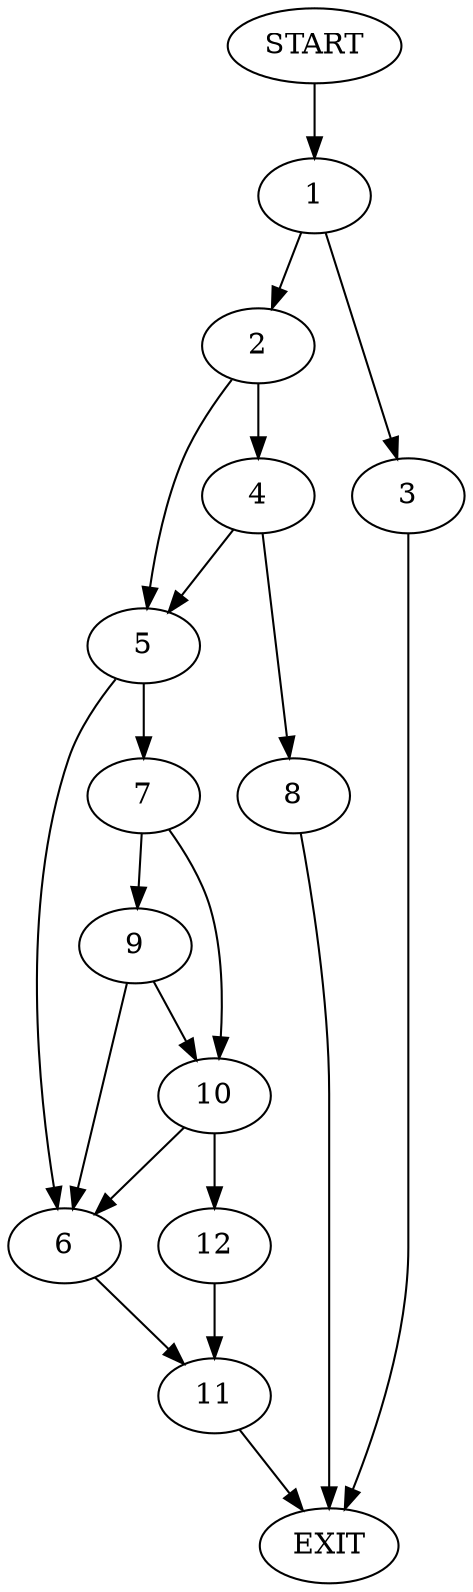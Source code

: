digraph {
0 [label="START"]
13 [label="EXIT"]
0 -> 1
1 -> 2
1 -> 3
2 -> 4
2 -> 5
3 -> 13
5 -> 6
5 -> 7
4 -> 8
4 -> 5
8 -> 13
7 -> 9
7 -> 10
6 -> 11
10 -> 6
10 -> 12
9 -> 6
9 -> 10
12 -> 11
11 -> 13
}
